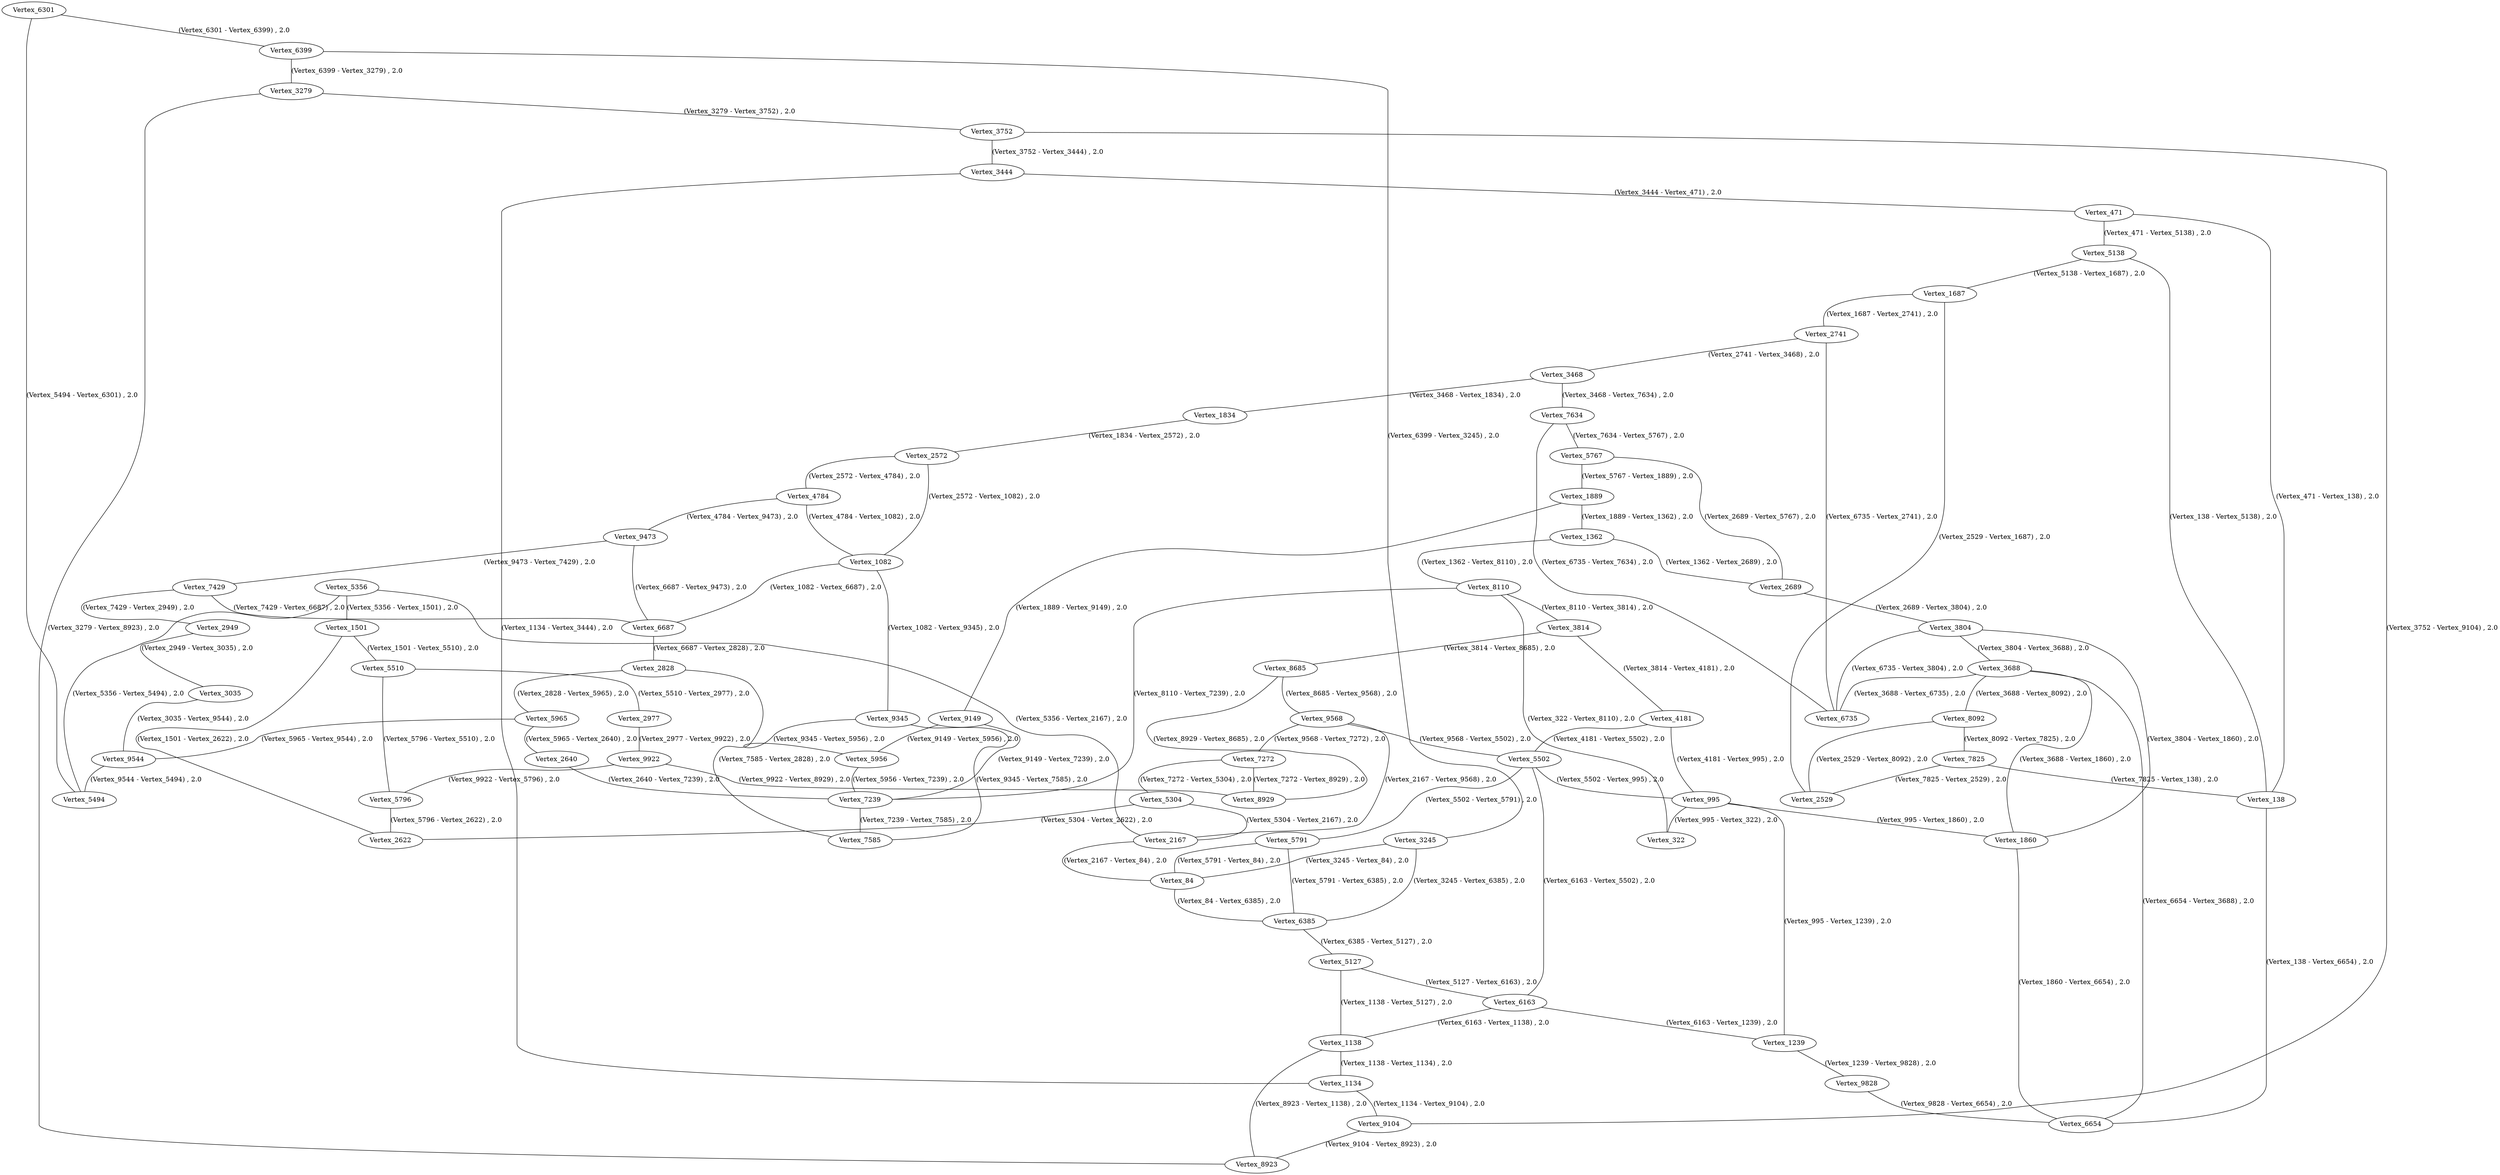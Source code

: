 graph G {
  1 [label = "Vertex_6301"];
  2 [label = "Vertex_6399"];
  3 [label = "Vertex_3279"];
  4 [label = "Vertex_3752"];
  5 [label = "Vertex_3444"];
  6 [label = "Vertex_5494"];
  7 [label = "Vertex_9544"];
  8 [label = "Vertex_471"];
  9 [label = "Vertex_5138"];
  10 [label = "Vertex_1687"];
  11 [label = "Vertex_2741"];
  12 [label = "Vertex_3468"];
  13 [label = "Vertex_1834"];
  14 [label = "Vertex_2572"];
  15 [label = "Vertex_4784"];
  16 [label = "Vertex_9473"];
  17 [label = "Vertex_2949"];
  18 [label = "Vertex_7429"];
  19 [label = "Vertex_3035"];
  20 [label = "Vertex_5356"];
  21 [label = "Vertex_2167"];
  22 [label = "Vertex_84"];
  23 [label = "Vertex_6385"];
  24 [label = "Vertex_5127"];
  25 [label = "Vertex_1138"];
  26 [label = "Vertex_6163"];
  27 [label = "Vertex_8923"];
  28 [label = "Vertex_9104"];
  29 [label = "Vertex_1134"];
  30 [label = "Vertex_9828"];
  31 [label = "Vertex_1239"];
  32 [label = "Vertex_6654"];
  33 [label = "Vertex_138"];
  34 [label = "Vertex_7825"];
  35 [label = "Vertex_2529"];
  36 [label = "Vertex_8092"];
  37 [label = "Vertex_3688"];
  38 [label = "Vertex_6735"];
  39 [label = "Vertex_7634"];
  40 [label = "Vertex_5767"];
  41 [label = "Vertex_1362"];
  42 [label = "Vertex_2689"];
  43 [label = "Vertex_1889"];
  44 [label = "Vertex_9149"];
  45 [label = "Vertex_7239"];
  46 [label = "Vertex_3245"];
  47 [label = "Vertex_3804"];
  48 [label = "Vertex_1860"];
  49 [label = "Vertex_995"];
  50 [label = "Vertex_5502"];
  51 [label = "Vertex_9568"];
  52 [label = "Vertex_5304"];
  53 [label = "Vertex_7272"];
  54 [label = "Vertex_8685"];
  55 [label = "Vertex_8929"];
  56 [label = "Vertex_5796"];
  57 [label = "Vertex_9922"];
  58 [label = "Vertex_2622"];
  59 [label = "Vertex_2640"];
  60 [label = "Vertex_5965"];
  61 [label = "Vertex_2828"];
  62 [label = "Vertex_7585"];
  63 [label = "Vertex_5956"];
  64 [label = "Vertex_9345"];
  65 [label = "Vertex_1082"];
  66 [label = "Vertex_1501"];
  67 [label = "Vertex_5510"];
  68 [label = "Vertex_2977"];
  69 [label = "Vertex_5791"];
  70 [label = "Vertex_6687"];
  71 [label = "Vertex_3814"];
  72 [label = "Vertex_8110"];
  73 [label = "Vertex_4181"];
  74 [label = "Vertex_322"];
  17 -- 19 [label = "(Vertex_2949 - Vertex_3035) , 2.0"];
  19 -- 7 [label = "(Vertex_3035 - Vertex_9544) , 2.0"];
  7 -- 6 [label = "(Vertex_9544 - Vertex_5494) , 2.0"];
  6 -- 1 [label = "(Vertex_5494 - Vertex_6301) , 2.0"];
  1 -- 2 [label = "(Vertex_6301 - Vertex_6399) , 2.0"];
  2 -- 3 [label = "(Vertex_6399 - Vertex_3279) , 2.0"];
  3 -- 4 [label = "(Vertex_3279 - Vertex_3752) , 2.0"];
  4 -- 5 [label = "(Vertex_3752 - Vertex_3444) , 2.0"];
  5 -- 8 [label = "(Vertex_3444 - Vertex_471) , 2.0"];
  8 -- 9 [label = "(Vertex_471 - Vertex_5138) , 2.0"];
  9 -- 10 [label = "(Vertex_5138 - Vertex_1687) , 2.0"];
  10 -- 11 [label = "(Vertex_1687 - Vertex_2741) , 2.0"];
  11 -- 12 [label = "(Vertex_2741 - Vertex_3468) , 2.0"];
  12 -- 13 [label = "(Vertex_3468 - Vertex_1834) , 2.0"];
  13 -- 14 [label = "(Vertex_1834 - Vertex_2572) , 2.0"];
  14 -- 15 [label = "(Vertex_2572 - Vertex_4784) , 2.0"];
  15 -- 16 [label = "(Vertex_4784 - Vertex_9473) , 2.0"];
  16 -- 18 [label = "(Vertex_9473 - Vertex_7429) , 2.0"];
  18 -- 17 [label = "(Vertex_7429 - Vertex_2949) , 2.0"];
  3 -- 27 [label = "(Vertex_3279 - Vertex_8923) , 2.0"];
  4 -- 28 [label = "(Vertex_3752 - Vertex_9104) , 2.0"];
  28 -- 27 [label = "(Vertex_9104 - Vertex_8923) , 2.0"];
  27 -- 25 [label = "(Vertex_8923 - Vertex_1138) , 2.0"];
  25 -- 29 [label = "(Vertex_1138 - Vertex_1134) , 2.0"];
  29 -- 28 [label = "(Vertex_1134 - Vertex_9104) , 2.0"];
  29 -- 5 [label = "(Vertex_1134 - Vertex_3444) , 2.0"];
  2 -- 46 [label = "(Vertex_6399 - Vertex_3245) , 2.0"];
  46 -- 22 [label = "(Vertex_3245 - Vertex_84) , 2.0"];
  46 -- 23 [label = "(Vertex_3245 - Vertex_6385) , 2.0"];
  20 -- 21 [label = "(Vertex_5356 - Vertex_2167) , 2.0"];
  21 -- 22 [label = "(Vertex_2167 - Vertex_84) , 2.0"];
  22 -- 23 [label = "(Vertex_84 - Vertex_6385) , 2.0"];
  23 -- 24 [label = "(Vertex_6385 - Vertex_5127) , 2.0"];
  24 -- 26 [label = "(Vertex_5127 - Vertex_6163) , 2.0"];
  26 -- 31 [label = "(Vertex_6163 - Vertex_1239) , 2.0"];
  31 -- 30 [label = "(Vertex_1239 - Vertex_9828) , 2.0"];
  30 -- 32 [label = "(Vertex_9828 - Vertex_6654) , 2.0"];
  32 -- 37 [label = "(Vertex_6654 - Vertex_3688) , 2.0"];
  37 -- 38 [label = "(Vertex_3688 - Vertex_6735) , 2.0"];
  38 -- 39 [label = "(Vertex_6735 - Vertex_7634) , 2.0"];
  25 -- 24 [label = "(Vertex_1138 - Vertex_5127) , 2.0"];
  26 -- 25 [label = "(Vertex_6163 - Vertex_1138) , 2.0"];
  8 -- 33 [label = "(Vertex_471 - Vertex_138) , 2.0"];
  33 -- 9 [label = "(Vertex_138 - Vertex_5138) , 2.0"];
  33 -- 32 [label = "(Vertex_138 - Vertex_6654) , 2.0"];
  37 -- 36 [label = "(Vertex_3688 - Vertex_8092) , 2.0"];
  36 -- 34 [label = "(Vertex_8092 - Vertex_7825) , 2.0"];
  34 -- 35 [label = "(Vertex_7825 - Vertex_2529) , 2.0"];
  35 -- 36 [label = "(Vertex_2529 - Vertex_8092) , 2.0"];
  35 -- 10 [label = "(Vertex_2529 - Vertex_1687) , 2.0"];
  34 -- 33 [label = "(Vertex_7825 - Vertex_138) , 2.0"];
  38 -- 11 [label = "(Vertex_6735 - Vertex_2741) , 2.0"];
  12 -- 39 [label = "(Vertex_3468 - Vertex_7634) , 2.0"];
  39 -- 40 [label = "(Vertex_7634 - Vertex_5767) , 2.0"];
  40 -- 43 [label = "(Vertex_5767 - Vertex_1889) , 2.0"];
  43 -- 41 [label = "(Vertex_1889 - Vertex_1362) , 2.0"];
  41 -- 42 [label = "(Vertex_1362 - Vertex_2689) , 2.0"];
  42 -- 40 [label = "(Vertex_2689 - Vertex_5767) , 2.0"];
  43 -- 44 [label = "(Vertex_1889 - Vertex_9149) , 2.0"];
  44 -- 45 [label = "(Vertex_9149 - Vertex_7239) , 2.0"];
  20 -- 6 [label = "(Vertex_5356 - Vertex_5494) , 2.0"];
  20 -- 66 [label = "(Vertex_5356 - Vertex_1501) , 2.0"];
  66 -- 67 [label = "(Vertex_1501 - Vertex_5510) , 2.0"];
  67 -- 68 [label = "(Vertex_5510 - Vertex_2977) , 2.0"];
  68 -- 57 [label = "(Vertex_2977 - Vertex_9922) , 2.0"];
  57 -- 55 [label = "(Vertex_9922 - Vertex_8929) , 2.0"];
  55 -- 54 [label = "(Vertex_8929 - Vertex_8685) , 2.0"];
  42 -- 47 [label = "(Vertex_2689 - Vertex_3804) , 2.0"];
  47 -- 48 [label = "(Vertex_3804 - Vertex_1860) , 2.0"];
  38 -- 47 [label = "(Vertex_6735 - Vertex_3804) , 2.0"];
  47 -- 37 [label = "(Vertex_3804 - Vertex_3688) , 2.0"];
  37 -- 48 [label = "(Vertex_3688 - Vertex_1860) , 2.0"];
  48 -- 32 [label = "(Vertex_1860 - Vertex_6654) , 2.0"];
  49 -- 48 [label = "(Vertex_995 - Vertex_1860) , 2.0"];
  49 -- 31 [label = "(Vertex_995 - Vertex_1239) , 2.0"];
  26 -- 50 [label = "(Vertex_6163 - Vertex_5502) , 2.0"];
  50 -- 49 [label = "(Vertex_5502 - Vertex_995) , 2.0"];
  50 -- 69 [label = "(Vertex_5502 - Vertex_5791) , 2.0"];
  69 -- 23 [label = "(Vertex_5791 - Vertex_6385) , 2.0"];
  69 -- 22 [label = "(Vertex_5791 - Vertex_84) , 2.0"];
  21 -- 51 [label = "(Vertex_2167 - Vertex_9568) , 2.0"];
  52 -- 21 [label = "(Vertex_5304 - Vertex_2167) , 2.0"];
  51 -- 53 [label = "(Vertex_9568 - Vertex_7272) , 2.0"];
  53 -- 52 [label = "(Vertex_7272 - Vertex_5304) , 2.0"];
  53 -- 55 [label = "(Vertex_7272 - Vertex_8929) , 2.0"];
  51 -- 50 [label = "(Vertex_9568 - Vertex_5502) , 2.0"];
  52 -- 58 [label = "(Vertex_5304 - Vertex_2622) , 2.0"];
  57 -- 56 [label = "(Vertex_9922 - Vertex_5796) , 2.0"];
  56 -- 58 [label = "(Vertex_5796 - Vertex_2622) , 2.0"];
  56 -- 67 [label = "(Vertex_5796 - Vertex_5510) , 2.0"];
  66 -- 58 [label = "(Vertex_1501 - Vertex_2622) , 2.0"];
  18 -- 70 [label = "(Vertex_7429 - Vertex_6687) , 2.0"];
  70 -- 16 [label = "(Vertex_6687 - Vertex_9473) , 2.0"];
  15 -- 65 [label = "(Vertex_4784 - Vertex_1082) , 2.0"];
  65 -- 70 [label = "(Vertex_1082 - Vertex_6687) , 2.0"];
  14 -- 65 [label = "(Vertex_2572 - Vertex_1082) , 2.0"];
  70 -- 61 [label = "(Vertex_6687 - Vertex_2828) , 2.0"];
  61 -- 60 [label = "(Vertex_2828 - Vertex_5965) , 2.0"];
  60 -- 59 [label = "(Vertex_5965 - Vertex_2640) , 2.0"];
  59 -- 45 [label = "(Vertex_2640 - Vertex_7239) , 2.0"];
  45 -- 62 [label = "(Vertex_7239 - Vertex_7585) , 2.0"];
  62 -- 61 [label = "(Vertex_7585 - Vertex_2828) , 2.0"];
  65 -- 64 [label = "(Vertex_1082 - Vertex_9345) , 2.0"];
  64 -- 62 [label = "(Vertex_9345 - Vertex_7585) , 2.0"];
  64 -- 63 [label = "(Vertex_9345 - Vertex_5956) , 2.0"];
  63 -- 45 [label = "(Vertex_5956 - Vertex_7239) , 2.0"];
  44 -- 63 [label = "(Vertex_9149 - Vertex_5956) , 2.0"];
  73 -- 50 [label = "(Vertex_4181 - Vertex_5502) , 2.0"];
  73 -- 49 [label = "(Vertex_4181 - Vertex_995) , 2.0"];
  49 -- 74 [label = "(Vertex_995 - Vertex_322) , 2.0"];
  74 -- 72 [label = "(Vertex_322 - Vertex_8110) , 2.0"];
  71 -- 73 [label = "(Vertex_3814 - Vertex_4181) , 2.0"];
  72 -- 71 [label = "(Vertex_8110 - Vertex_3814) , 2.0"];
  71 -- 54 [label = "(Vertex_3814 - Vertex_8685) , 2.0"];
  54 -- 51 [label = "(Vertex_8685 - Vertex_9568) , 2.0"];
  72 -- 45 [label = "(Vertex_8110 - Vertex_7239) , 2.0"];
  41 -- 72 [label = "(Vertex_1362 - Vertex_8110) , 2.0"];
  60 -- 7 [label = "(Vertex_5965 - Vertex_9544) , 2.0"];
}
